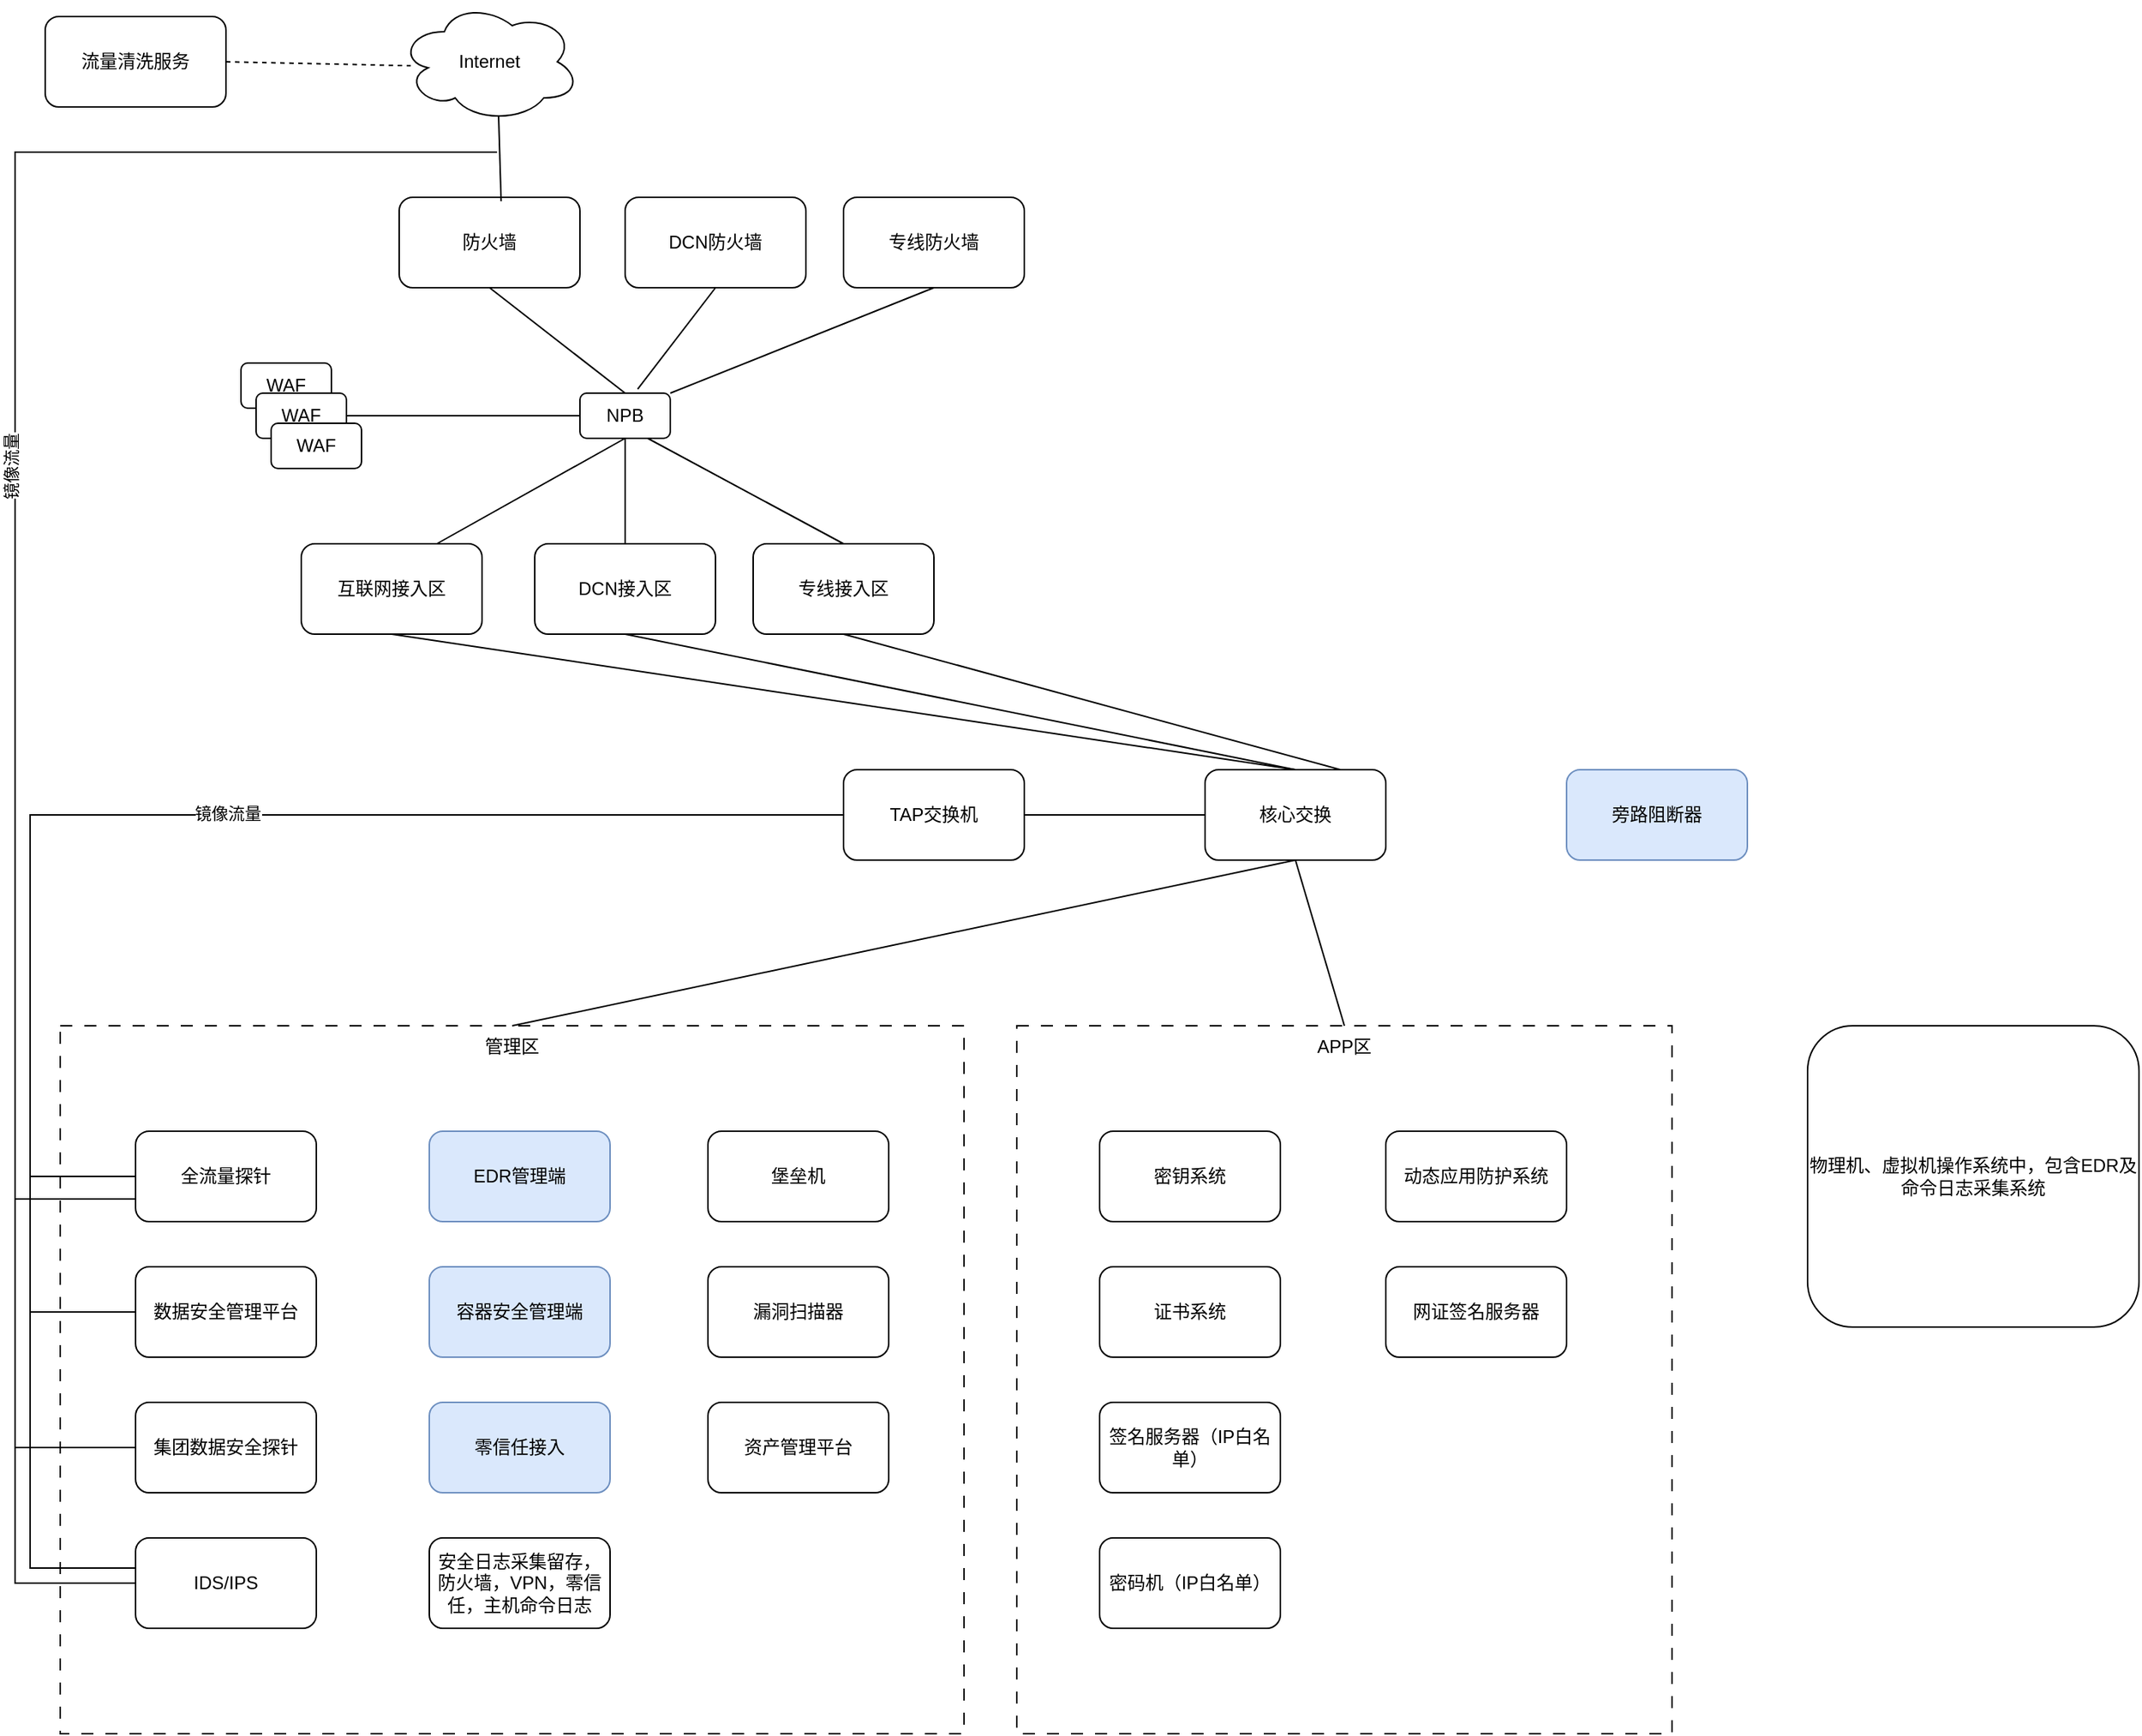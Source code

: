 <mxfile version="22.1.16" type="github">
  <diagram name="Page-1" id="SjuoFifx6ghLgIIXIPQF">
    <mxGraphModel dx="2074" dy="1132" grid="1" gridSize="10" guides="1" tooltips="1" connect="1" arrows="1" fold="1" page="1" pageScale="1" pageWidth="850" pageHeight="1100" math="0" shadow="0">
      <root>
        <mxCell id="0" />
        <mxCell id="1" parent="0" />
        <mxCell id="OezaXA5_lqatCkhkfjHj-42" value="APP区" style="rounded=0;whiteSpace=wrap;html=1;verticalAlign=top;dashed=1;dashPattern=8 8;" vertex="1" parent="1">
          <mxGeometry x="685" y="860" width="435" height="470" as="geometry" />
        </mxCell>
        <mxCell id="OezaXA5_lqatCkhkfjHj-41" value="管理区" style="rounded=0;whiteSpace=wrap;html=1;verticalAlign=top;dashed=1;dashPattern=8 8;" vertex="1" parent="1">
          <mxGeometry x="50" y="860" width="600" height="470" as="geometry" />
        </mxCell>
        <mxCell id="OezaXA5_lqatCkhkfjHj-1" value="Internet" style="ellipse;shape=cloud;whiteSpace=wrap;html=1;" vertex="1" parent="1">
          <mxGeometry x="275" y="180" width="120" height="80" as="geometry" />
        </mxCell>
        <mxCell id="OezaXA5_lqatCkhkfjHj-2" value="" style="endArrow=none;dashed=1;html=1;rounded=0;exitX=1;exitY=0.5;exitDx=0;exitDy=0;entryX=0.064;entryY=0.533;entryDx=0;entryDy=0;entryPerimeter=0;" edge="1" parent="1" source="OezaXA5_lqatCkhkfjHj-3" target="OezaXA5_lqatCkhkfjHj-1">
          <mxGeometry width="50" height="50" relative="1" as="geometry">
            <mxPoint x="420" y="210" as="sourcePoint" />
            <mxPoint x="510" y="220" as="targetPoint" />
          </mxGeometry>
        </mxCell>
        <mxCell id="OezaXA5_lqatCkhkfjHj-3" value="流量清洗服务" style="rounded=1;whiteSpace=wrap;html=1;" vertex="1" parent="1">
          <mxGeometry x="40" y="190" width="120" height="60" as="geometry" />
        </mxCell>
        <mxCell id="OezaXA5_lqatCkhkfjHj-4" value="防火墙" style="rounded=1;whiteSpace=wrap;html=1;" vertex="1" parent="1">
          <mxGeometry x="275" y="310" width="120" height="60" as="geometry" />
        </mxCell>
        <mxCell id="OezaXA5_lqatCkhkfjHj-5" value="互联网接入区" style="rounded=1;whiteSpace=wrap;html=1;" vertex="1" parent="1">
          <mxGeometry x="210" y="540" width="120" height="60" as="geometry" />
        </mxCell>
        <mxCell id="OezaXA5_lqatCkhkfjHj-6" value="DCN接入区" style="rounded=1;whiteSpace=wrap;html=1;" vertex="1" parent="1">
          <mxGeometry x="365" y="540" width="120" height="60" as="geometry" />
        </mxCell>
        <mxCell id="OezaXA5_lqatCkhkfjHj-12" value="NPB" style="rounded=1;whiteSpace=wrap;html=1;" vertex="1" parent="1">
          <mxGeometry x="395" y="440" width="60" height="30" as="geometry" />
        </mxCell>
        <mxCell id="OezaXA5_lqatCkhkfjHj-13" value="" style="endArrow=none;html=1;rounded=0;entryX=0.5;entryY=1;entryDx=0;entryDy=0;exitX=0.5;exitY=0;exitDx=0;exitDy=0;" edge="1" parent="1" source="OezaXA5_lqatCkhkfjHj-12" target="OezaXA5_lqatCkhkfjHj-4">
          <mxGeometry width="50" height="50" relative="1" as="geometry">
            <mxPoint x="400" y="600" as="sourcePoint" />
            <mxPoint x="450" y="550" as="targetPoint" />
          </mxGeometry>
        </mxCell>
        <mxCell id="OezaXA5_lqatCkhkfjHj-14" value="" style="endArrow=none;html=1;rounded=0;entryX=0.5;entryY=1;entryDx=0;entryDy=0;exitX=0.75;exitY=0;exitDx=0;exitDy=0;" edge="1" parent="1" source="OezaXA5_lqatCkhkfjHj-5" target="OezaXA5_lqatCkhkfjHj-12">
          <mxGeometry width="50" height="50" relative="1" as="geometry">
            <mxPoint x="400" y="600" as="sourcePoint" />
            <mxPoint x="450" y="550" as="targetPoint" />
          </mxGeometry>
        </mxCell>
        <mxCell id="OezaXA5_lqatCkhkfjHj-15" value="" style="endArrow=none;html=1;rounded=0;entryX=0.5;entryY=1;entryDx=0;entryDy=0;exitX=0.5;exitY=0;exitDx=0;exitDy=0;" edge="1" parent="1" source="OezaXA5_lqatCkhkfjHj-6" target="OezaXA5_lqatCkhkfjHj-12">
          <mxGeometry width="50" height="50" relative="1" as="geometry">
            <mxPoint x="400" y="600" as="sourcePoint" />
            <mxPoint x="450" y="550" as="targetPoint" />
          </mxGeometry>
        </mxCell>
        <mxCell id="OezaXA5_lqatCkhkfjHj-17" value="" style="endArrow=none;html=1;rounded=0;entryX=0.55;entryY=0.95;entryDx=0;entryDy=0;entryPerimeter=0;exitX=0.564;exitY=0.044;exitDx=0;exitDy=0;exitPerimeter=0;" edge="1" parent="1" source="OezaXA5_lqatCkhkfjHj-4" target="OezaXA5_lqatCkhkfjHj-1">
          <mxGeometry width="50" height="50" relative="1" as="geometry">
            <mxPoint x="400" y="600" as="sourcePoint" />
            <mxPoint x="450" y="550" as="targetPoint" />
          </mxGeometry>
        </mxCell>
        <mxCell id="OezaXA5_lqatCkhkfjHj-18" value="DCN防火墙" style="rounded=1;whiteSpace=wrap;html=1;" vertex="1" parent="1">
          <mxGeometry x="425" y="310" width="120" height="60" as="geometry" />
        </mxCell>
        <mxCell id="OezaXA5_lqatCkhkfjHj-19" value="专线防火墙" style="rounded=1;whiteSpace=wrap;html=1;" vertex="1" parent="1">
          <mxGeometry x="570" y="310" width="120" height="60" as="geometry" />
        </mxCell>
        <mxCell id="OezaXA5_lqatCkhkfjHj-20" value="" style="endArrow=none;html=1;rounded=0;entryX=0.5;entryY=1;entryDx=0;entryDy=0;exitX=0.639;exitY=-0.089;exitDx=0;exitDy=0;exitPerimeter=0;" edge="1" parent="1" source="OezaXA5_lqatCkhkfjHj-12" target="OezaXA5_lqatCkhkfjHj-18">
          <mxGeometry width="50" height="50" relative="1" as="geometry">
            <mxPoint x="400" y="600" as="sourcePoint" />
            <mxPoint x="450" y="550" as="targetPoint" />
          </mxGeometry>
        </mxCell>
        <mxCell id="OezaXA5_lqatCkhkfjHj-21" value="" style="endArrow=none;html=1;rounded=0;entryX=0.5;entryY=1;entryDx=0;entryDy=0;exitX=1;exitY=0;exitDx=0;exitDy=0;" edge="1" parent="1" source="OezaXA5_lqatCkhkfjHj-12" target="OezaXA5_lqatCkhkfjHj-19">
          <mxGeometry width="50" height="50" relative="1" as="geometry">
            <mxPoint x="400" y="600" as="sourcePoint" />
            <mxPoint x="450" y="550" as="targetPoint" />
          </mxGeometry>
        </mxCell>
        <mxCell id="OezaXA5_lqatCkhkfjHj-22" value="专线接入区" style="rounded=1;whiteSpace=wrap;html=1;" vertex="1" parent="1">
          <mxGeometry x="510" y="540" width="120" height="60" as="geometry" />
        </mxCell>
        <mxCell id="OezaXA5_lqatCkhkfjHj-23" value="" style="endArrow=none;html=1;rounded=0;entryX=0.75;entryY=1;entryDx=0;entryDy=0;exitX=0.5;exitY=0;exitDx=0;exitDy=0;" edge="1" parent="1" source="OezaXA5_lqatCkhkfjHj-22" target="OezaXA5_lqatCkhkfjHj-12">
          <mxGeometry width="50" height="50" relative="1" as="geometry">
            <mxPoint x="400" y="600" as="sourcePoint" />
            <mxPoint x="450" y="550" as="targetPoint" />
          </mxGeometry>
        </mxCell>
        <mxCell id="OezaXA5_lqatCkhkfjHj-24" value="" style="endArrow=none;html=1;rounded=0;entryX=0;entryY=0.5;entryDx=0;entryDy=0;" edge="1" parent="1" target="OezaXA5_lqatCkhkfjHj-12">
          <mxGeometry width="50" height="50" relative="1" as="geometry">
            <mxPoint x="240" y="455" as="sourcePoint" />
            <mxPoint x="450" y="550" as="targetPoint" />
          </mxGeometry>
        </mxCell>
        <mxCell id="OezaXA5_lqatCkhkfjHj-25" value="WAF" style="rounded=1;whiteSpace=wrap;html=1;" vertex="1" parent="1">
          <mxGeometry x="170" y="420" width="60" height="30" as="geometry" />
        </mxCell>
        <mxCell id="OezaXA5_lqatCkhkfjHj-26" value="WAF" style="rounded=1;whiteSpace=wrap;html=1;" vertex="1" parent="1">
          <mxGeometry x="180" y="440" width="60" height="30" as="geometry" />
        </mxCell>
        <mxCell id="OezaXA5_lqatCkhkfjHj-27" value="WAF" style="rounded=1;whiteSpace=wrap;html=1;" vertex="1" parent="1">
          <mxGeometry x="190" y="460" width="60" height="30" as="geometry" />
        </mxCell>
        <mxCell id="OezaXA5_lqatCkhkfjHj-28" value="漏洞扫描器" style="rounded=1;whiteSpace=wrap;html=1;" vertex="1" parent="1">
          <mxGeometry x="480" y="1020" width="120" height="60" as="geometry" />
        </mxCell>
        <mxCell id="OezaXA5_lqatCkhkfjHj-29" value="资产管理平台" style="rounded=1;whiteSpace=wrap;html=1;" vertex="1" parent="1">
          <mxGeometry x="480" y="1110" width="120" height="60" as="geometry" />
        </mxCell>
        <mxCell id="OezaXA5_lqatCkhkfjHj-30" value="全流量探针" style="rounded=1;whiteSpace=wrap;html=1;" vertex="1" parent="1">
          <mxGeometry x="100" y="930" width="120" height="60" as="geometry" />
        </mxCell>
        <mxCell id="OezaXA5_lqatCkhkfjHj-31" value="集团数据安全探针" style="rounded=1;whiteSpace=wrap;html=1;" vertex="1" parent="1">
          <mxGeometry x="100" y="1110" width="120" height="60" as="geometry" />
        </mxCell>
        <mxCell id="OezaXA5_lqatCkhkfjHj-32" value="EDR管理端" style="rounded=1;whiteSpace=wrap;html=1;fillColor=#dae8fc;strokeColor=#6c8ebf;" vertex="1" parent="1">
          <mxGeometry x="295" y="930" width="120" height="60" as="geometry" />
        </mxCell>
        <mxCell id="OezaXA5_lqatCkhkfjHj-33" value="容器安全管理端" style="rounded=1;whiteSpace=wrap;html=1;fillColor=#dae8fc;strokeColor=#6c8ebf;" vertex="1" parent="1">
          <mxGeometry x="295" y="1020" width="120" height="60" as="geometry" />
        </mxCell>
        <mxCell id="OezaXA5_lqatCkhkfjHj-34" value="零信任接入" style="rounded=1;whiteSpace=wrap;html=1;fillColor=#dae8fc;strokeColor=#6c8ebf;" vertex="1" parent="1">
          <mxGeometry x="295" y="1110" width="120" height="60" as="geometry" />
        </mxCell>
        <mxCell id="OezaXA5_lqatCkhkfjHj-35" value="安全日志采集留存，防火墙，VPN，零信任，主机命令日志" style="rounded=1;whiteSpace=wrap;html=1;" vertex="1" parent="1">
          <mxGeometry x="295" y="1200" width="120" height="60" as="geometry" />
        </mxCell>
        <mxCell id="OezaXA5_lqatCkhkfjHj-36" value="密钥系统" style="rounded=1;whiteSpace=wrap;html=1;" vertex="1" parent="1">
          <mxGeometry x="740" y="930" width="120" height="60" as="geometry" />
        </mxCell>
        <mxCell id="OezaXA5_lqatCkhkfjHj-37" value="证书系统" style="rounded=1;whiteSpace=wrap;html=1;" vertex="1" parent="1">
          <mxGeometry x="740" y="1020" width="120" height="60" as="geometry" />
        </mxCell>
        <mxCell id="OezaXA5_lqatCkhkfjHj-38" value="签名服务器（IP白名单）" style="rounded=1;whiteSpace=wrap;html=1;" vertex="1" parent="1">
          <mxGeometry x="740" y="1110" width="120" height="60" as="geometry" />
        </mxCell>
        <mxCell id="OezaXA5_lqatCkhkfjHj-39" value="密码机（IP白名单）" style="rounded=1;whiteSpace=wrap;html=1;" vertex="1" parent="1">
          <mxGeometry x="740" y="1200" width="120" height="60" as="geometry" />
        </mxCell>
        <mxCell id="OezaXA5_lqatCkhkfjHj-40" value="堡垒机" style="rounded=1;whiteSpace=wrap;html=1;" vertex="1" parent="1">
          <mxGeometry x="480" y="930" width="120" height="60" as="geometry" />
        </mxCell>
        <mxCell id="OezaXA5_lqatCkhkfjHj-43" value="核心交换" style="rounded=1;whiteSpace=wrap;html=1;" vertex="1" parent="1">
          <mxGeometry x="810" y="690" width="120" height="60" as="geometry" />
        </mxCell>
        <mxCell id="OezaXA5_lqatCkhkfjHj-44" value="" style="endArrow=none;html=1;rounded=0;exitX=0;exitY=0.5;exitDx=0;exitDy=0;entryX=0;entryY=0.5;entryDx=0;entryDy=0;" edge="1" parent="1" source="OezaXA5_lqatCkhkfjHj-30" target="OezaXA5_lqatCkhkfjHj-47">
          <mxGeometry width="50" height="50" relative="1" as="geometry">
            <mxPoint x="20" y="1080" as="sourcePoint" />
            <mxPoint x="510" y="720" as="targetPoint" />
            <Array as="points">
              <mxPoint x="30" y="960" />
              <mxPoint x="30" y="720" />
            </Array>
          </mxGeometry>
        </mxCell>
        <mxCell id="OezaXA5_lqatCkhkfjHj-45" value="镜像流量" style="edgeLabel;html=1;align=center;verticalAlign=middle;resizable=0;points=[];" vertex="1" connectable="0" parent="OezaXA5_lqatCkhkfjHj-44">
          <mxGeometry x="0.038" y="1" relative="1" as="geometry">
            <mxPoint as="offset" />
          </mxGeometry>
        </mxCell>
        <mxCell id="OezaXA5_lqatCkhkfjHj-46" value="" style="endArrow=none;html=1;rounded=0;exitX=0;exitY=0.75;exitDx=0;exitDy=0;" edge="1" parent="1" source="OezaXA5_lqatCkhkfjHj-30">
          <mxGeometry width="50" height="50" relative="1" as="geometry">
            <mxPoint x="20" y="1070" as="sourcePoint" />
            <mxPoint x="340" y="280" as="targetPoint" />
            <Array as="points">
              <mxPoint x="20" y="975" />
              <mxPoint x="20" y="280" />
            </Array>
          </mxGeometry>
        </mxCell>
        <mxCell id="OezaXA5_lqatCkhkfjHj-49" value="镜像流量" style="edgeLabel;html=1;align=center;verticalAlign=middle;resizable=0;points=[];horizontal=0;" vertex="1" connectable="0" parent="OezaXA5_lqatCkhkfjHj-46">
          <mxGeometry x="0.034" y="3" relative="1" as="geometry">
            <mxPoint as="offset" />
          </mxGeometry>
        </mxCell>
        <mxCell id="OezaXA5_lqatCkhkfjHj-47" value="TAP交换机" style="rounded=1;whiteSpace=wrap;html=1;" vertex="1" parent="1">
          <mxGeometry x="570" y="690" width="120" height="60" as="geometry" />
        </mxCell>
        <mxCell id="OezaXA5_lqatCkhkfjHj-48" value="" style="endArrow=none;html=1;rounded=0;entryX=0;entryY=0.5;entryDx=0;entryDy=0;exitX=1;exitY=0.5;exitDx=0;exitDy=0;" edge="1" parent="1" source="OezaXA5_lqatCkhkfjHj-47" target="OezaXA5_lqatCkhkfjHj-43">
          <mxGeometry width="50" height="50" relative="1" as="geometry">
            <mxPoint x="400" y="900" as="sourcePoint" />
            <mxPoint x="450" y="850" as="targetPoint" />
          </mxGeometry>
        </mxCell>
        <mxCell id="OezaXA5_lqatCkhkfjHj-50" value="" style="endArrow=none;html=1;rounded=0;entryX=0.5;entryY=1;entryDx=0;entryDy=0;exitX=0.5;exitY=0;exitDx=0;exitDy=0;" edge="1" parent="1" source="OezaXA5_lqatCkhkfjHj-43" target="OezaXA5_lqatCkhkfjHj-5">
          <mxGeometry width="50" height="50" relative="1" as="geometry">
            <mxPoint x="400" y="900" as="sourcePoint" />
            <mxPoint x="450" y="850" as="targetPoint" />
          </mxGeometry>
        </mxCell>
        <mxCell id="OezaXA5_lqatCkhkfjHj-52" value="" style="endArrow=none;html=1;rounded=0;entryX=0.5;entryY=1;entryDx=0;entryDy=0;exitX=0.5;exitY=0;exitDx=0;exitDy=0;" edge="1" parent="1" source="OezaXA5_lqatCkhkfjHj-43">
          <mxGeometry width="50" height="50" relative="1" as="geometry">
            <mxPoint x="785" y="690" as="sourcePoint" />
            <mxPoint x="425" y="600" as="targetPoint" />
          </mxGeometry>
        </mxCell>
        <mxCell id="OezaXA5_lqatCkhkfjHj-53" value="" style="endArrow=none;html=1;rounded=0;entryX=0.5;entryY=1;entryDx=0;entryDy=0;exitX=0.75;exitY=0;exitDx=0;exitDy=0;" edge="1" parent="1" source="OezaXA5_lqatCkhkfjHj-43">
          <mxGeometry width="50" height="50" relative="1" as="geometry">
            <mxPoint x="1015" y="690" as="sourcePoint" />
            <mxPoint x="570" y="600" as="targetPoint" />
          </mxGeometry>
        </mxCell>
        <mxCell id="OezaXA5_lqatCkhkfjHj-54" value="" style="endArrow=none;html=1;rounded=0;entryX=0.5;entryY=1;entryDx=0;entryDy=0;exitX=0.5;exitY=0;exitDx=0;exitDy=0;" edge="1" parent="1" source="OezaXA5_lqatCkhkfjHj-41" target="OezaXA5_lqatCkhkfjHj-43">
          <mxGeometry width="50" height="50" relative="1" as="geometry">
            <mxPoint x="730" y="900" as="sourcePoint" />
            <mxPoint x="780" y="850" as="targetPoint" />
          </mxGeometry>
        </mxCell>
        <mxCell id="OezaXA5_lqatCkhkfjHj-55" value="" style="endArrow=none;html=1;rounded=0;entryX=0.5;entryY=1;entryDx=0;entryDy=0;exitX=0.5;exitY=0;exitDx=0;exitDy=0;" edge="1" parent="1" source="OezaXA5_lqatCkhkfjHj-42" target="OezaXA5_lqatCkhkfjHj-43">
          <mxGeometry width="50" height="50" relative="1" as="geometry">
            <mxPoint x="730" y="900" as="sourcePoint" />
            <mxPoint x="780" y="850" as="targetPoint" />
          </mxGeometry>
        </mxCell>
        <mxCell id="OezaXA5_lqatCkhkfjHj-56" value="动态应用防护系统" style="rounded=1;whiteSpace=wrap;html=1;" vertex="1" parent="1">
          <mxGeometry x="930" y="930" width="120" height="60" as="geometry" />
        </mxCell>
        <mxCell id="OezaXA5_lqatCkhkfjHj-57" value="网证签名服务器" style="rounded=1;whiteSpace=wrap;html=1;" vertex="1" parent="1">
          <mxGeometry x="930" y="1020" width="120" height="60" as="geometry" />
        </mxCell>
        <mxCell id="OezaXA5_lqatCkhkfjHj-58" value="数据安全管理平台" style="rounded=1;whiteSpace=wrap;html=1;" vertex="1" parent="1">
          <mxGeometry x="100" y="1020" width="120" height="60" as="geometry" />
        </mxCell>
        <mxCell id="OezaXA5_lqatCkhkfjHj-63" value="" style="endArrow=none;html=1;rounded=0;entryX=0;entryY=0.5;entryDx=0;entryDy=0;" edge="1" parent="1" target="OezaXA5_lqatCkhkfjHj-31">
          <mxGeometry width="50" height="50" relative="1" as="geometry">
            <mxPoint x="20" y="970" as="sourcePoint" />
            <mxPoint x="20" y="1050" as="targetPoint" />
            <Array as="points">
              <mxPoint x="20" y="1140" />
            </Array>
          </mxGeometry>
        </mxCell>
        <mxCell id="OezaXA5_lqatCkhkfjHj-64" value="" style="endArrow=none;html=1;rounded=0;entryX=0;entryY=0.5;entryDx=0;entryDy=0;" edge="1" parent="1" target="OezaXA5_lqatCkhkfjHj-58">
          <mxGeometry width="50" height="50" relative="1" as="geometry">
            <mxPoint x="30" y="960" as="sourcePoint" />
            <mxPoint x="30" y="1090" as="targetPoint" />
            <Array as="points">
              <mxPoint x="30" y="1050" />
            </Array>
          </mxGeometry>
        </mxCell>
        <mxCell id="OezaXA5_lqatCkhkfjHj-65" value="物理机、虚拟机操作系统中，包含EDR及命令日志采集系统" style="rounded=1;whiteSpace=wrap;html=1;" vertex="1" parent="1">
          <mxGeometry x="1210" y="860" width="220" height="200" as="geometry" />
        </mxCell>
        <mxCell id="OezaXA5_lqatCkhkfjHj-66" value="IDS/IPS" style="rounded=1;whiteSpace=wrap;html=1;" vertex="1" parent="1">
          <mxGeometry x="100" y="1200" width="120" height="60" as="geometry" />
        </mxCell>
        <mxCell id="OezaXA5_lqatCkhkfjHj-67" value="" style="endArrow=none;html=1;rounded=0;entryX=0;entryY=0.5;entryDx=0;entryDy=0;" edge="1" parent="1">
          <mxGeometry width="50" height="50" relative="1" as="geometry">
            <mxPoint x="20" y="1060" as="sourcePoint" />
            <mxPoint x="100" y="1230" as="targetPoint" />
            <Array as="points">
              <mxPoint x="20" y="1230" />
            </Array>
          </mxGeometry>
        </mxCell>
        <mxCell id="OezaXA5_lqatCkhkfjHj-68" value="" style="endArrow=none;html=1;rounded=0;entryX=0;entryY=0.5;entryDx=0;entryDy=0;" edge="1" parent="1">
          <mxGeometry width="50" height="50" relative="1" as="geometry">
            <mxPoint x="30" y="1050" as="sourcePoint" />
            <mxPoint x="100" y="1220" as="targetPoint" />
            <Array as="points">
              <mxPoint x="30" y="1220" />
            </Array>
          </mxGeometry>
        </mxCell>
        <mxCell id="OezaXA5_lqatCkhkfjHj-69" value="旁路阻断器" style="rounded=1;whiteSpace=wrap;html=1;fillColor=#dae8fc;strokeColor=#6c8ebf;" vertex="1" parent="1">
          <mxGeometry x="1050" y="690" width="120" height="60" as="geometry" />
        </mxCell>
      </root>
    </mxGraphModel>
  </diagram>
</mxfile>
